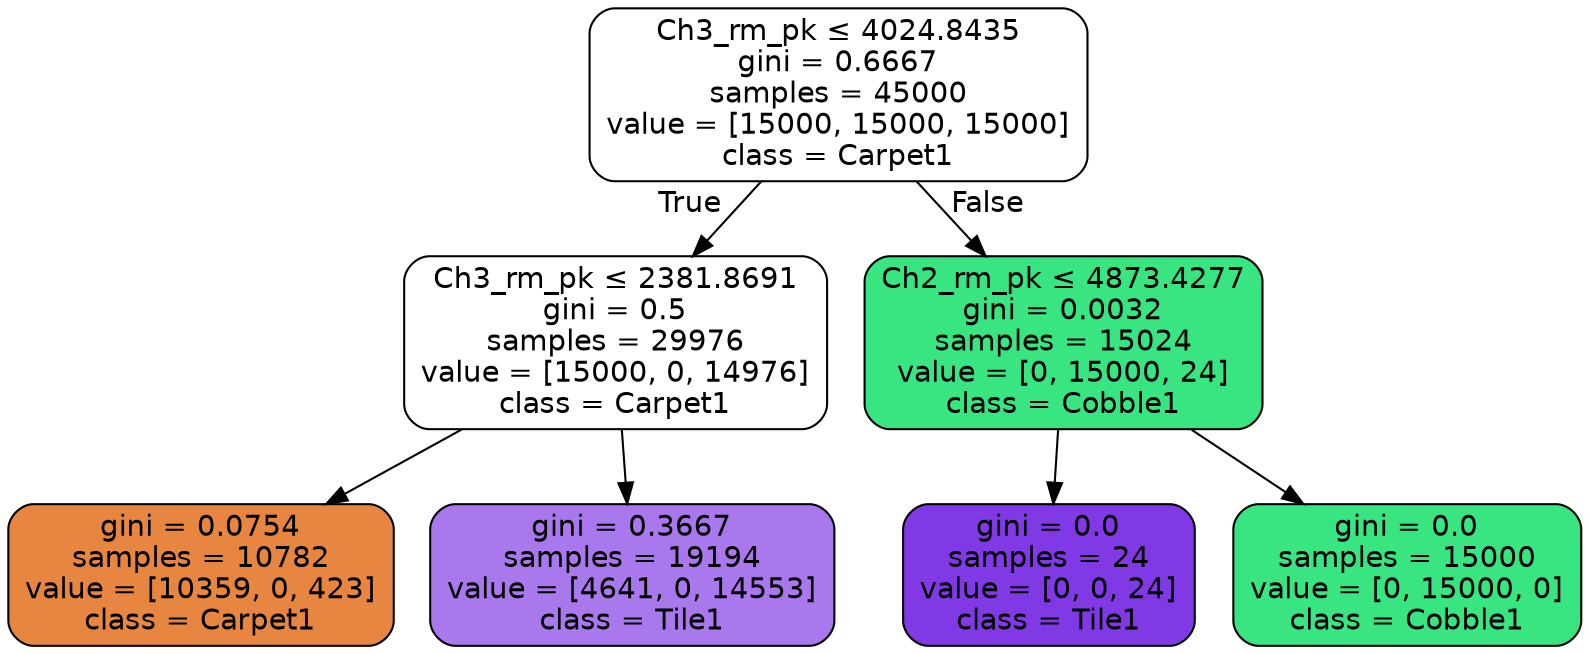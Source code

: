 digraph Tree {
node [shape=box, style="filled, rounded", color="black", fontname=helvetica] ;
edge [fontname=helvetica] ;
0 [label=<Ch3_rm_pk &le; 4024.8435<br/>gini = 0.6667<br/>samples = 45000<br/>value = [15000, 15000, 15000]<br/>class = Carpet1>, fillcolor="#e5813900"] ;
1 [label=<Ch3_rm_pk &le; 2381.8691<br/>gini = 0.5<br/>samples = 29976<br/>value = [15000, 0, 14976]<br/>class = Carpet1>, fillcolor="#e5813900"] ;
0 -> 1 [labeldistance=2.5, labelangle=45, headlabel="True"] ;
2 [label=<gini = 0.0754<br/>samples = 10782<br/>value = [10359, 0, 423]<br/>class = Carpet1>, fillcolor="#e58139f5"] ;
1 -> 2 ;
3 [label=<gini = 0.3667<br/>samples = 19194<br/>value = [4641, 0, 14553]<br/>class = Tile1>, fillcolor="#8139e5ae"] ;
1 -> 3 ;
4 [label=<Ch2_rm_pk &le; 4873.4277<br/>gini = 0.0032<br/>samples = 15024<br/>value = [0, 15000, 24]<br/>class = Cobble1>, fillcolor="#39e581ff"] ;
0 -> 4 [labeldistance=2.5, labelangle=-45, headlabel="False"] ;
5 [label=<gini = 0.0<br/>samples = 24<br/>value = [0, 0, 24]<br/>class = Tile1>, fillcolor="#8139e5ff"] ;
4 -> 5 ;
6 [label=<gini = 0.0<br/>samples = 15000<br/>value = [0, 15000, 0]<br/>class = Cobble1>, fillcolor="#39e581ff"] ;
4 -> 6 ;
}